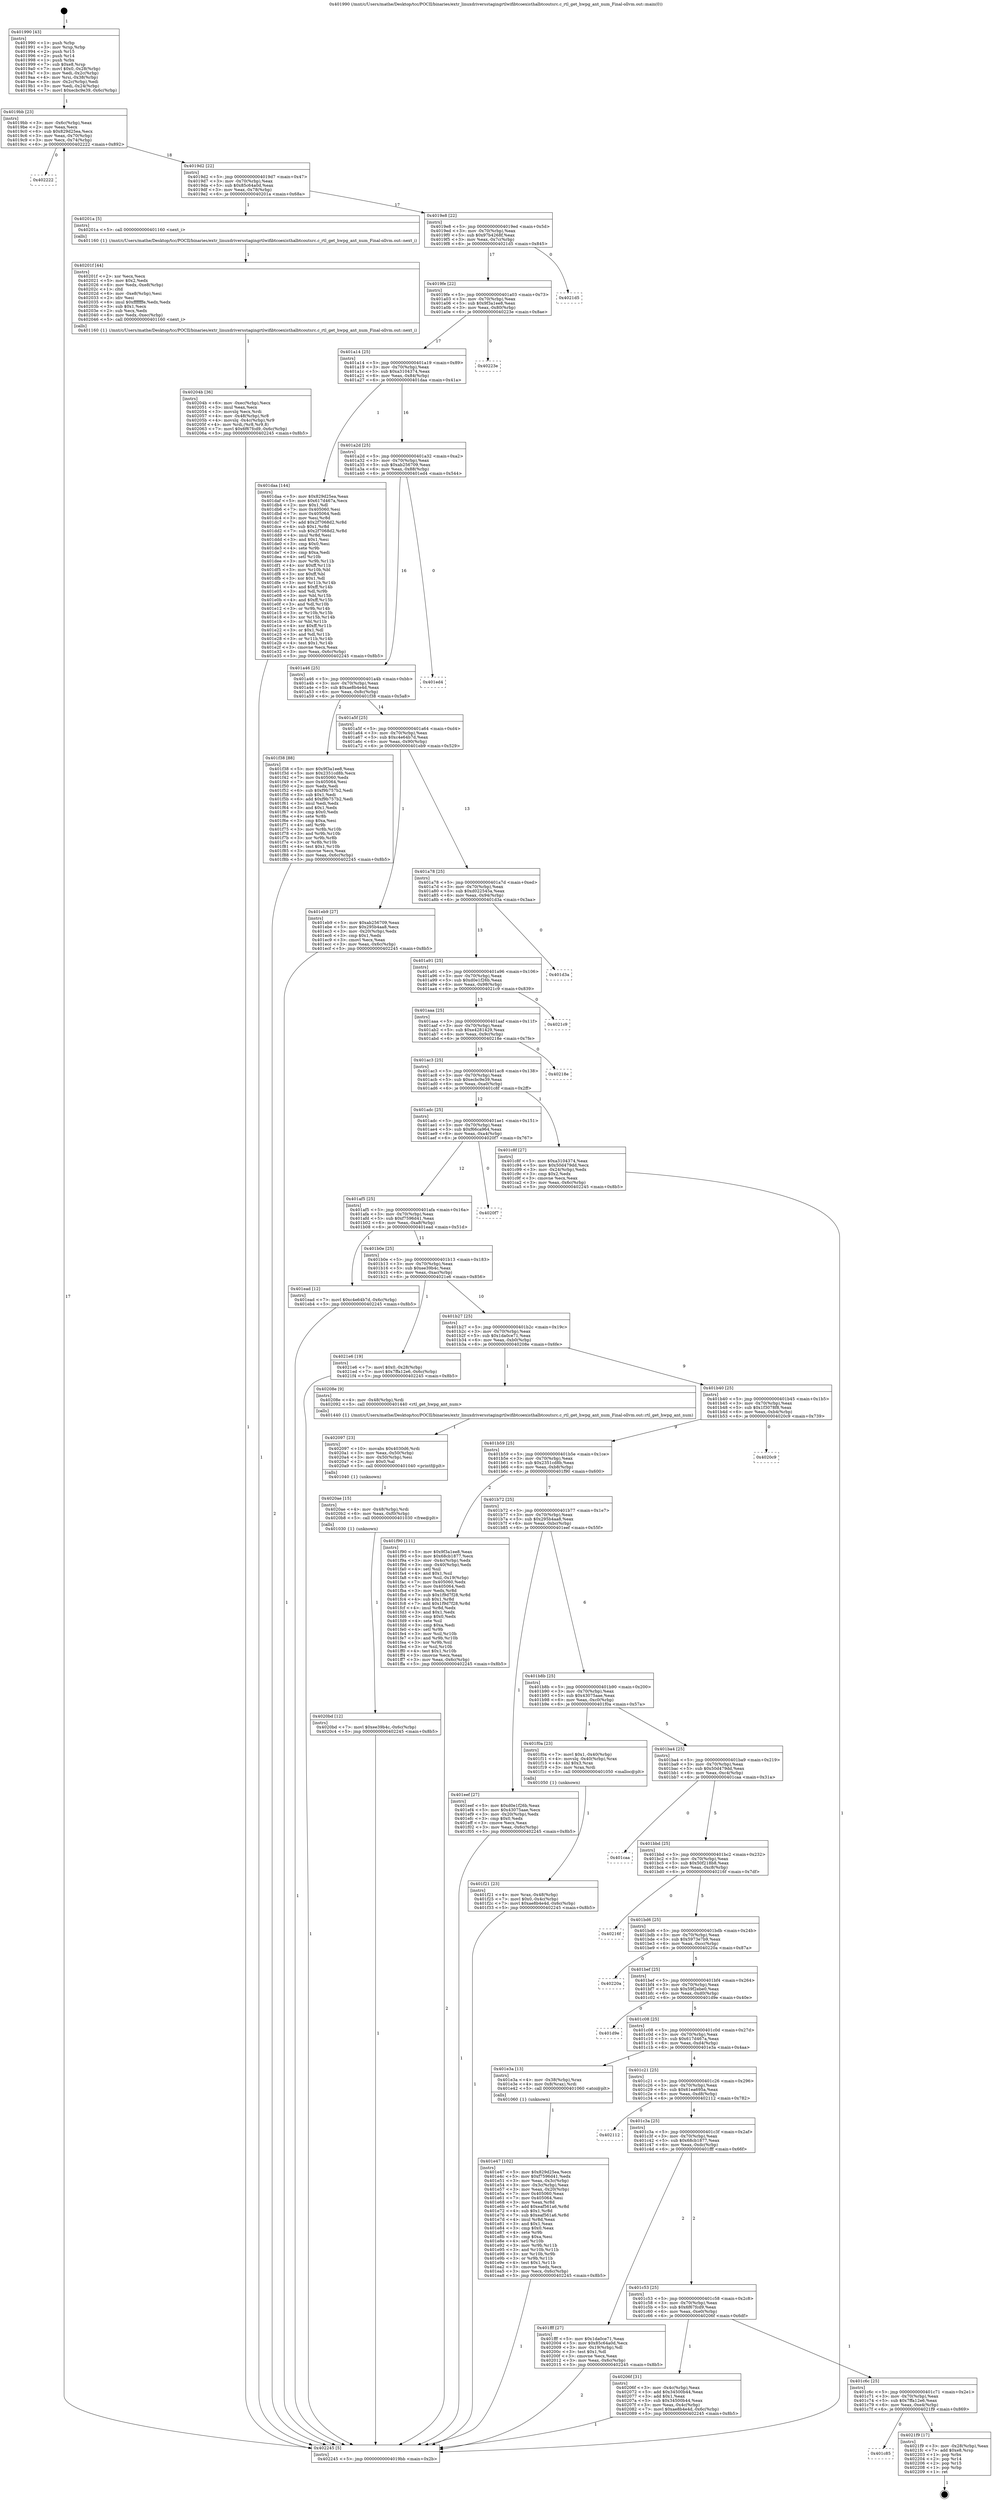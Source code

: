 digraph "0x401990" {
  label = "0x401990 (/mnt/c/Users/mathe/Desktop/tcc/POCII/binaries/extr_linuxdriversstagingrtlwifibtcoexisthalbtcoutsrc.c_rtl_get_hwpg_ant_num_Final-ollvm.out::main(0))"
  labelloc = "t"
  node[shape=record]

  Entry [label="",width=0.3,height=0.3,shape=circle,fillcolor=black,style=filled]
  "0x4019bb" [label="{
     0x4019bb [23]\l
     | [instrs]\l
     &nbsp;&nbsp;0x4019bb \<+3\>: mov -0x6c(%rbp),%eax\l
     &nbsp;&nbsp;0x4019be \<+2\>: mov %eax,%ecx\l
     &nbsp;&nbsp;0x4019c0 \<+6\>: sub $0x829d25ea,%ecx\l
     &nbsp;&nbsp;0x4019c6 \<+3\>: mov %eax,-0x70(%rbp)\l
     &nbsp;&nbsp;0x4019c9 \<+3\>: mov %ecx,-0x74(%rbp)\l
     &nbsp;&nbsp;0x4019cc \<+6\>: je 0000000000402222 \<main+0x892\>\l
  }"]
  "0x402222" [label="{
     0x402222\l
  }", style=dashed]
  "0x4019d2" [label="{
     0x4019d2 [22]\l
     | [instrs]\l
     &nbsp;&nbsp;0x4019d2 \<+5\>: jmp 00000000004019d7 \<main+0x47\>\l
     &nbsp;&nbsp;0x4019d7 \<+3\>: mov -0x70(%rbp),%eax\l
     &nbsp;&nbsp;0x4019da \<+5\>: sub $0x85c64a0d,%eax\l
     &nbsp;&nbsp;0x4019df \<+3\>: mov %eax,-0x78(%rbp)\l
     &nbsp;&nbsp;0x4019e2 \<+6\>: je 000000000040201a \<main+0x68a\>\l
  }"]
  Exit [label="",width=0.3,height=0.3,shape=circle,fillcolor=black,style=filled,peripheries=2]
  "0x40201a" [label="{
     0x40201a [5]\l
     | [instrs]\l
     &nbsp;&nbsp;0x40201a \<+5\>: call 0000000000401160 \<next_i\>\l
     | [calls]\l
     &nbsp;&nbsp;0x401160 \{1\} (/mnt/c/Users/mathe/Desktop/tcc/POCII/binaries/extr_linuxdriversstagingrtlwifibtcoexisthalbtcoutsrc.c_rtl_get_hwpg_ant_num_Final-ollvm.out::next_i)\l
  }"]
  "0x4019e8" [label="{
     0x4019e8 [22]\l
     | [instrs]\l
     &nbsp;&nbsp;0x4019e8 \<+5\>: jmp 00000000004019ed \<main+0x5d\>\l
     &nbsp;&nbsp;0x4019ed \<+3\>: mov -0x70(%rbp),%eax\l
     &nbsp;&nbsp;0x4019f0 \<+5\>: sub $0x97b4268f,%eax\l
     &nbsp;&nbsp;0x4019f5 \<+3\>: mov %eax,-0x7c(%rbp)\l
     &nbsp;&nbsp;0x4019f8 \<+6\>: je 00000000004021d5 \<main+0x845\>\l
  }"]
  "0x401c85" [label="{
     0x401c85\l
  }", style=dashed]
  "0x4021d5" [label="{
     0x4021d5\l
  }", style=dashed]
  "0x4019fe" [label="{
     0x4019fe [22]\l
     | [instrs]\l
     &nbsp;&nbsp;0x4019fe \<+5\>: jmp 0000000000401a03 \<main+0x73\>\l
     &nbsp;&nbsp;0x401a03 \<+3\>: mov -0x70(%rbp),%eax\l
     &nbsp;&nbsp;0x401a06 \<+5\>: sub $0x9f3a1ee8,%eax\l
     &nbsp;&nbsp;0x401a0b \<+3\>: mov %eax,-0x80(%rbp)\l
     &nbsp;&nbsp;0x401a0e \<+6\>: je 000000000040223e \<main+0x8ae\>\l
  }"]
  "0x4021f9" [label="{
     0x4021f9 [17]\l
     | [instrs]\l
     &nbsp;&nbsp;0x4021f9 \<+3\>: mov -0x28(%rbp),%eax\l
     &nbsp;&nbsp;0x4021fc \<+7\>: add $0xe8,%rsp\l
     &nbsp;&nbsp;0x402203 \<+1\>: pop %rbx\l
     &nbsp;&nbsp;0x402204 \<+2\>: pop %r14\l
     &nbsp;&nbsp;0x402206 \<+2\>: pop %r15\l
     &nbsp;&nbsp;0x402208 \<+1\>: pop %rbp\l
     &nbsp;&nbsp;0x402209 \<+1\>: ret\l
  }"]
  "0x40223e" [label="{
     0x40223e\l
  }", style=dashed]
  "0x401a14" [label="{
     0x401a14 [25]\l
     | [instrs]\l
     &nbsp;&nbsp;0x401a14 \<+5\>: jmp 0000000000401a19 \<main+0x89\>\l
     &nbsp;&nbsp;0x401a19 \<+3\>: mov -0x70(%rbp),%eax\l
     &nbsp;&nbsp;0x401a1c \<+5\>: sub $0xa3104374,%eax\l
     &nbsp;&nbsp;0x401a21 \<+6\>: mov %eax,-0x84(%rbp)\l
     &nbsp;&nbsp;0x401a27 \<+6\>: je 0000000000401daa \<main+0x41a\>\l
  }"]
  "0x4020bd" [label="{
     0x4020bd [12]\l
     | [instrs]\l
     &nbsp;&nbsp;0x4020bd \<+7\>: movl $0xee39b4c,-0x6c(%rbp)\l
     &nbsp;&nbsp;0x4020c4 \<+5\>: jmp 0000000000402245 \<main+0x8b5\>\l
  }"]
  "0x401daa" [label="{
     0x401daa [144]\l
     | [instrs]\l
     &nbsp;&nbsp;0x401daa \<+5\>: mov $0x829d25ea,%eax\l
     &nbsp;&nbsp;0x401daf \<+5\>: mov $0x617d467a,%ecx\l
     &nbsp;&nbsp;0x401db4 \<+2\>: mov $0x1,%dl\l
     &nbsp;&nbsp;0x401db6 \<+7\>: mov 0x405060,%esi\l
     &nbsp;&nbsp;0x401dbd \<+7\>: mov 0x405064,%edi\l
     &nbsp;&nbsp;0x401dc4 \<+3\>: mov %esi,%r8d\l
     &nbsp;&nbsp;0x401dc7 \<+7\>: add $0x2f7068d2,%r8d\l
     &nbsp;&nbsp;0x401dce \<+4\>: sub $0x1,%r8d\l
     &nbsp;&nbsp;0x401dd2 \<+7\>: sub $0x2f7068d2,%r8d\l
     &nbsp;&nbsp;0x401dd9 \<+4\>: imul %r8d,%esi\l
     &nbsp;&nbsp;0x401ddd \<+3\>: and $0x1,%esi\l
     &nbsp;&nbsp;0x401de0 \<+3\>: cmp $0x0,%esi\l
     &nbsp;&nbsp;0x401de3 \<+4\>: sete %r9b\l
     &nbsp;&nbsp;0x401de7 \<+3\>: cmp $0xa,%edi\l
     &nbsp;&nbsp;0x401dea \<+4\>: setl %r10b\l
     &nbsp;&nbsp;0x401dee \<+3\>: mov %r9b,%r11b\l
     &nbsp;&nbsp;0x401df1 \<+4\>: xor $0xff,%r11b\l
     &nbsp;&nbsp;0x401df5 \<+3\>: mov %r10b,%bl\l
     &nbsp;&nbsp;0x401df8 \<+3\>: xor $0xff,%bl\l
     &nbsp;&nbsp;0x401dfb \<+3\>: xor $0x1,%dl\l
     &nbsp;&nbsp;0x401dfe \<+3\>: mov %r11b,%r14b\l
     &nbsp;&nbsp;0x401e01 \<+4\>: and $0xff,%r14b\l
     &nbsp;&nbsp;0x401e05 \<+3\>: and %dl,%r9b\l
     &nbsp;&nbsp;0x401e08 \<+3\>: mov %bl,%r15b\l
     &nbsp;&nbsp;0x401e0b \<+4\>: and $0xff,%r15b\l
     &nbsp;&nbsp;0x401e0f \<+3\>: and %dl,%r10b\l
     &nbsp;&nbsp;0x401e12 \<+3\>: or %r9b,%r14b\l
     &nbsp;&nbsp;0x401e15 \<+3\>: or %r10b,%r15b\l
     &nbsp;&nbsp;0x401e18 \<+3\>: xor %r15b,%r14b\l
     &nbsp;&nbsp;0x401e1b \<+3\>: or %bl,%r11b\l
     &nbsp;&nbsp;0x401e1e \<+4\>: xor $0xff,%r11b\l
     &nbsp;&nbsp;0x401e22 \<+3\>: or $0x1,%dl\l
     &nbsp;&nbsp;0x401e25 \<+3\>: and %dl,%r11b\l
     &nbsp;&nbsp;0x401e28 \<+3\>: or %r11b,%r14b\l
     &nbsp;&nbsp;0x401e2b \<+4\>: test $0x1,%r14b\l
     &nbsp;&nbsp;0x401e2f \<+3\>: cmovne %ecx,%eax\l
     &nbsp;&nbsp;0x401e32 \<+3\>: mov %eax,-0x6c(%rbp)\l
     &nbsp;&nbsp;0x401e35 \<+5\>: jmp 0000000000402245 \<main+0x8b5\>\l
  }"]
  "0x401a2d" [label="{
     0x401a2d [25]\l
     | [instrs]\l
     &nbsp;&nbsp;0x401a2d \<+5\>: jmp 0000000000401a32 \<main+0xa2\>\l
     &nbsp;&nbsp;0x401a32 \<+3\>: mov -0x70(%rbp),%eax\l
     &nbsp;&nbsp;0x401a35 \<+5\>: sub $0xab256709,%eax\l
     &nbsp;&nbsp;0x401a3a \<+6\>: mov %eax,-0x88(%rbp)\l
     &nbsp;&nbsp;0x401a40 \<+6\>: je 0000000000401ed4 \<main+0x544\>\l
  }"]
  "0x4020ae" [label="{
     0x4020ae [15]\l
     | [instrs]\l
     &nbsp;&nbsp;0x4020ae \<+4\>: mov -0x48(%rbp),%rdi\l
     &nbsp;&nbsp;0x4020b2 \<+6\>: mov %eax,-0xf0(%rbp)\l
     &nbsp;&nbsp;0x4020b8 \<+5\>: call 0000000000401030 \<free@plt\>\l
     | [calls]\l
     &nbsp;&nbsp;0x401030 \{1\} (unknown)\l
  }"]
  "0x401ed4" [label="{
     0x401ed4\l
  }", style=dashed]
  "0x401a46" [label="{
     0x401a46 [25]\l
     | [instrs]\l
     &nbsp;&nbsp;0x401a46 \<+5\>: jmp 0000000000401a4b \<main+0xbb\>\l
     &nbsp;&nbsp;0x401a4b \<+3\>: mov -0x70(%rbp),%eax\l
     &nbsp;&nbsp;0x401a4e \<+5\>: sub $0xae8b4e4d,%eax\l
     &nbsp;&nbsp;0x401a53 \<+6\>: mov %eax,-0x8c(%rbp)\l
     &nbsp;&nbsp;0x401a59 \<+6\>: je 0000000000401f38 \<main+0x5a8\>\l
  }"]
  "0x402097" [label="{
     0x402097 [23]\l
     | [instrs]\l
     &nbsp;&nbsp;0x402097 \<+10\>: movabs $0x4030d6,%rdi\l
     &nbsp;&nbsp;0x4020a1 \<+3\>: mov %eax,-0x50(%rbp)\l
     &nbsp;&nbsp;0x4020a4 \<+3\>: mov -0x50(%rbp),%esi\l
     &nbsp;&nbsp;0x4020a7 \<+2\>: mov $0x0,%al\l
     &nbsp;&nbsp;0x4020a9 \<+5\>: call 0000000000401040 \<printf@plt\>\l
     | [calls]\l
     &nbsp;&nbsp;0x401040 \{1\} (unknown)\l
  }"]
  "0x401f38" [label="{
     0x401f38 [88]\l
     | [instrs]\l
     &nbsp;&nbsp;0x401f38 \<+5\>: mov $0x9f3a1ee8,%eax\l
     &nbsp;&nbsp;0x401f3d \<+5\>: mov $0x2351cd8b,%ecx\l
     &nbsp;&nbsp;0x401f42 \<+7\>: mov 0x405060,%edx\l
     &nbsp;&nbsp;0x401f49 \<+7\>: mov 0x405064,%esi\l
     &nbsp;&nbsp;0x401f50 \<+2\>: mov %edx,%edi\l
     &nbsp;&nbsp;0x401f52 \<+6\>: sub $0xf9b757b2,%edi\l
     &nbsp;&nbsp;0x401f58 \<+3\>: sub $0x1,%edi\l
     &nbsp;&nbsp;0x401f5b \<+6\>: add $0xf9b757b2,%edi\l
     &nbsp;&nbsp;0x401f61 \<+3\>: imul %edi,%edx\l
     &nbsp;&nbsp;0x401f64 \<+3\>: and $0x1,%edx\l
     &nbsp;&nbsp;0x401f67 \<+3\>: cmp $0x0,%edx\l
     &nbsp;&nbsp;0x401f6a \<+4\>: sete %r8b\l
     &nbsp;&nbsp;0x401f6e \<+3\>: cmp $0xa,%esi\l
     &nbsp;&nbsp;0x401f71 \<+4\>: setl %r9b\l
     &nbsp;&nbsp;0x401f75 \<+3\>: mov %r8b,%r10b\l
     &nbsp;&nbsp;0x401f78 \<+3\>: and %r9b,%r10b\l
     &nbsp;&nbsp;0x401f7b \<+3\>: xor %r9b,%r8b\l
     &nbsp;&nbsp;0x401f7e \<+3\>: or %r8b,%r10b\l
     &nbsp;&nbsp;0x401f81 \<+4\>: test $0x1,%r10b\l
     &nbsp;&nbsp;0x401f85 \<+3\>: cmovne %ecx,%eax\l
     &nbsp;&nbsp;0x401f88 \<+3\>: mov %eax,-0x6c(%rbp)\l
     &nbsp;&nbsp;0x401f8b \<+5\>: jmp 0000000000402245 \<main+0x8b5\>\l
  }"]
  "0x401a5f" [label="{
     0x401a5f [25]\l
     | [instrs]\l
     &nbsp;&nbsp;0x401a5f \<+5\>: jmp 0000000000401a64 \<main+0xd4\>\l
     &nbsp;&nbsp;0x401a64 \<+3\>: mov -0x70(%rbp),%eax\l
     &nbsp;&nbsp;0x401a67 \<+5\>: sub $0xc4e64b7d,%eax\l
     &nbsp;&nbsp;0x401a6c \<+6\>: mov %eax,-0x90(%rbp)\l
     &nbsp;&nbsp;0x401a72 \<+6\>: je 0000000000401eb9 \<main+0x529\>\l
  }"]
  "0x401c6c" [label="{
     0x401c6c [25]\l
     | [instrs]\l
     &nbsp;&nbsp;0x401c6c \<+5\>: jmp 0000000000401c71 \<main+0x2e1\>\l
     &nbsp;&nbsp;0x401c71 \<+3\>: mov -0x70(%rbp),%eax\l
     &nbsp;&nbsp;0x401c74 \<+5\>: sub $0x7ffa12e6,%eax\l
     &nbsp;&nbsp;0x401c79 \<+6\>: mov %eax,-0xe4(%rbp)\l
     &nbsp;&nbsp;0x401c7f \<+6\>: je 00000000004021f9 \<main+0x869\>\l
  }"]
  "0x401eb9" [label="{
     0x401eb9 [27]\l
     | [instrs]\l
     &nbsp;&nbsp;0x401eb9 \<+5\>: mov $0xab256709,%eax\l
     &nbsp;&nbsp;0x401ebe \<+5\>: mov $0x295b4aa8,%ecx\l
     &nbsp;&nbsp;0x401ec3 \<+3\>: mov -0x20(%rbp),%edx\l
     &nbsp;&nbsp;0x401ec6 \<+3\>: cmp $0x1,%edx\l
     &nbsp;&nbsp;0x401ec9 \<+3\>: cmovl %ecx,%eax\l
     &nbsp;&nbsp;0x401ecc \<+3\>: mov %eax,-0x6c(%rbp)\l
     &nbsp;&nbsp;0x401ecf \<+5\>: jmp 0000000000402245 \<main+0x8b5\>\l
  }"]
  "0x401a78" [label="{
     0x401a78 [25]\l
     | [instrs]\l
     &nbsp;&nbsp;0x401a78 \<+5\>: jmp 0000000000401a7d \<main+0xed\>\l
     &nbsp;&nbsp;0x401a7d \<+3\>: mov -0x70(%rbp),%eax\l
     &nbsp;&nbsp;0x401a80 \<+5\>: sub $0xd022545a,%eax\l
     &nbsp;&nbsp;0x401a85 \<+6\>: mov %eax,-0x94(%rbp)\l
     &nbsp;&nbsp;0x401a8b \<+6\>: je 0000000000401d3a \<main+0x3aa\>\l
  }"]
  "0x40206f" [label="{
     0x40206f [31]\l
     | [instrs]\l
     &nbsp;&nbsp;0x40206f \<+3\>: mov -0x4c(%rbp),%eax\l
     &nbsp;&nbsp;0x402072 \<+5\>: add $0x34500b44,%eax\l
     &nbsp;&nbsp;0x402077 \<+3\>: add $0x1,%eax\l
     &nbsp;&nbsp;0x40207a \<+5\>: sub $0x34500b44,%eax\l
     &nbsp;&nbsp;0x40207f \<+3\>: mov %eax,-0x4c(%rbp)\l
     &nbsp;&nbsp;0x402082 \<+7\>: movl $0xae8b4e4d,-0x6c(%rbp)\l
     &nbsp;&nbsp;0x402089 \<+5\>: jmp 0000000000402245 \<main+0x8b5\>\l
  }"]
  "0x401d3a" [label="{
     0x401d3a\l
  }", style=dashed]
  "0x401a91" [label="{
     0x401a91 [25]\l
     | [instrs]\l
     &nbsp;&nbsp;0x401a91 \<+5\>: jmp 0000000000401a96 \<main+0x106\>\l
     &nbsp;&nbsp;0x401a96 \<+3\>: mov -0x70(%rbp),%eax\l
     &nbsp;&nbsp;0x401a99 \<+5\>: sub $0xd0e1f26b,%eax\l
     &nbsp;&nbsp;0x401a9e \<+6\>: mov %eax,-0x98(%rbp)\l
     &nbsp;&nbsp;0x401aa4 \<+6\>: je 00000000004021c9 \<main+0x839\>\l
  }"]
  "0x40204b" [label="{
     0x40204b [36]\l
     | [instrs]\l
     &nbsp;&nbsp;0x40204b \<+6\>: mov -0xec(%rbp),%ecx\l
     &nbsp;&nbsp;0x402051 \<+3\>: imul %eax,%ecx\l
     &nbsp;&nbsp;0x402054 \<+3\>: movslq %ecx,%rdi\l
     &nbsp;&nbsp;0x402057 \<+4\>: mov -0x48(%rbp),%r8\l
     &nbsp;&nbsp;0x40205b \<+4\>: movslq -0x4c(%rbp),%r9\l
     &nbsp;&nbsp;0x40205f \<+4\>: mov %rdi,(%r8,%r9,8)\l
     &nbsp;&nbsp;0x402063 \<+7\>: movl $0x6f67fcd9,-0x6c(%rbp)\l
     &nbsp;&nbsp;0x40206a \<+5\>: jmp 0000000000402245 \<main+0x8b5\>\l
  }"]
  "0x4021c9" [label="{
     0x4021c9\l
  }", style=dashed]
  "0x401aaa" [label="{
     0x401aaa [25]\l
     | [instrs]\l
     &nbsp;&nbsp;0x401aaa \<+5\>: jmp 0000000000401aaf \<main+0x11f\>\l
     &nbsp;&nbsp;0x401aaf \<+3\>: mov -0x70(%rbp),%eax\l
     &nbsp;&nbsp;0x401ab2 \<+5\>: sub $0xe4281429,%eax\l
     &nbsp;&nbsp;0x401ab7 \<+6\>: mov %eax,-0x9c(%rbp)\l
     &nbsp;&nbsp;0x401abd \<+6\>: je 000000000040218e \<main+0x7fe\>\l
  }"]
  "0x40201f" [label="{
     0x40201f [44]\l
     | [instrs]\l
     &nbsp;&nbsp;0x40201f \<+2\>: xor %ecx,%ecx\l
     &nbsp;&nbsp;0x402021 \<+5\>: mov $0x2,%edx\l
     &nbsp;&nbsp;0x402026 \<+6\>: mov %edx,-0xe8(%rbp)\l
     &nbsp;&nbsp;0x40202c \<+1\>: cltd\l
     &nbsp;&nbsp;0x40202d \<+6\>: mov -0xe8(%rbp),%esi\l
     &nbsp;&nbsp;0x402033 \<+2\>: idiv %esi\l
     &nbsp;&nbsp;0x402035 \<+6\>: imul $0xfffffffe,%edx,%edx\l
     &nbsp;&nbsp;0x40203b \<+3\>: sub $0x1,%ecx\l
     &nbsp;&nbsp;0x40203e \<+2\>: sub %ecx,%edx\l
     &nbsp;&nbsp;0x402040 \<+6\>: mov %edx,-0xec(%rbp)\l
     &nbsp;&nbsp;0x402046 \<+5\>: call 0000000000401160 \<next_i\>\l
     | [calls]\l
     &nbsp;&nbsp;0x401160 \{1\} (/mnt/c/Users/mathe/Desktop/tcc/POCII/binaries/extr_linuxdriversstagingrtlwifibtcoexisthalbtcoutsrc.c_rtl_get_hwpg_ant_num_Final-ollvm.out::next_i)\l
  }"]
  "0x40218e" [label="{
     0x40218e\l
  }", style=dashed]
  "0x401ac3" [label="{
     0x401ac3 [25]\l
     | [instrs]\l
     &nbsp;&nbsp;0x401ac3 \<+5\>: jmp 0000000000401ac8 \<main+0x138\>\l
     &nbsp;&nbsp;0x401ac8 \<+3\>: mov -0x70(%rbp),%eax\l
     &nbsp;&nbsp;0x401acb \<+5\>: sub $0xecbc9e39,%eax\l
     &nbsp;&nbsp;0x401ad0 \<+6\>: mov %eax,-0xa0(%rbp)\l
     &nbsp;&nbsp;0x401ad6 \<+6\>: je 0000000000401c8f \<main+0x2ff\>\l
  }"]
  "0x401c53" [label="{
     0x401c53 [25]\l
     | [instrs]\l
     &nbsp;&nbsp;0x401c53 \<+5\>: jmp 0000000000401c58 \<main+0x2c8\>\l
     &nbsp;&nbsp;0x401c58 \<+3\>: mov -0x70(%rbp),%eax\l
     &nbsp;&nbsp;0x401c5b \<+5\>: sub $0x6f67fcd9,%eax\l
     &nbsp;&nbsp;0x401c60 \<+6\>: mov %eax,-0xe0(%rbp)\l
     &nbsp;&nbsp;0x401c66 \<+6\>: je 000000000040206f \<main+0x6df\>\l
  }"]
  "0x401c8f" [label="{
     0x401c8f [27]\l
     | [instrs]\l
     &nbsp;&nbsp;0x401c8f \<+5\>: mov $0xa3104374,%eax\l
     &nbsp;&nbsp;0x401c94 \<+5\>: mov $0x50d479dd,%ecx\l
     &nbsp;&nbsp;0x401c99 \<+3\>: mov -0x24(%rbp),%edx\l
     &nbsp;&nbsp;0x401c9c \<+3\>: cmp $0x2,%edx\l
     &nbsp;&nbsp;0x401c9f \<+3\>: cmovne %ecx,%eax\l
     &nbsp;&nbsp;0x401ca2 \<+3\>: mov %eax,-0x6c(%rbp)\l
     &nbsp;&nbsp;0x401ca5 \<+5\>: jmp 0000000000402245 \<main+0x8b5\>\l
  }"]
  "0x401adc" [label="{
     0x401adc [25]\l
     | [instrs]\l
     &nbsp;&nbsp;0x401adc \<+5\>: jmp 0000000000401ae1 \<main+0x151\>\l
     &nbsp;&nbsp;0x401ae1 \<+3\>: mov -0x70(%rbp),%eax\l
     &nbsp;&nbsp;0x401ae4 \<+5\>: sub $0xf66ca964,%eax\l
     &nbsp;&nbsp;0x401ae9 \<+6\>: mov %eax,-0xa4(%rbp)\l
     &nbsp;&nbsp;0x401aef \<+6\>: je 00000000004020f7 \<main+0x767\>\l
  }"]
  "0x402245" [label="{
     0x402245 [5]\l
     | [instrs]\l
     &nbsp;&nbsp;0x402245 \<+5\>: jmp 00000000004019bb \<main+0x2b\>\l
  }"]
  "0x401990" [label="{
     0x401990 [43]\l
     | [instrs]\l
     &nbsp;&nbsp;0x401990 \<+1\>: push %rbp\l
     &nbsp;&nbsp;0x401991 \<+3\>: mov %rsp,%rbp\l
     &nbsp;&nbsp;0x401994 \<+2\>: push %r15\l
     &nbsp;&nbsp;0x401996 \<+2\>: push %r14\l
     &nbsp;&nbsp;0x401998 \<+1\>: push %rbx\l
     &nbsp;&nbsp;0x401999 \<+7\>: sub $0xe8,%rsp\l
     &nbsp;&nbsp;0x4019a0 \<+7\>: movl $0x0,-0x28(%rbp)\l
     &nbsp;&nbsp;0x4019a7 \<+3\>: mov %edi,-0x2c(%rbp)\l
     &nbsp;&nbsp;0x4019aa \<+4\>: mov %rsi,-0x38(%rbp)\l
     &nbsp;&nbsp;0x4019ae \<+3\>: mov -0x2c(%rbp),%edi\l
     &nbsp;&nbsp;0x4019b1 \<+3\>: mov %edi,-0x24(%rbp)\l
     &nbsp;&nbsp;0x4019b4 \<+7\>: movl $0xecbc9e39,-0x6c(%rbp)\l
  }"]
  "0x401fff" [label="{
     0x401fff [27]\l
     | [instrs]\l
     &nbsp;&nbsp;0x401fff \<+5\>: mov $0x1da0ce71,%eax\l
     &nbsp;&nbsp;0x402004 \<+5\>: mov $0x85c64a0d,%ecx\l
     &nbsp;&nbsp;0x402009 \<+3\>: mov -0x19(%rbp),%dl\l
     &nbsp;&nbsp;0x40200c \<+3\>: test $0x1,%dl\l
     &nbsp;&nbsp;0x40200f \<+3\>: cmovne %ecx,%eax\l
     &nbsp;&nbsp;0x402012 \<+3\>: mov %eax,-0x6c(%rbp)\l
     &nbsp;&nbsp;0x402015 \<+5\>: jmp 0000000000402245 \<main+0x8b5\>\l
  }"]
  "0x4020f7" [label="{
     0x4020f7\l
  }", style=dashed]
  "0x401af5" [label="{
     0x401af5 [25]\l
     | [instrs]\l
     &nbsp;&nbsp;0x401af5 \<+5\>: jmp 0000000000401afa \<main+0x16a\>\l
     &nbsp;&nbsp;0x401afa \<+3\>: mov -0x70(%rbp),%eax\l
     &nbsp;&nbsp;0x401afd \<+5\>: sub $0xf7596d41,%eax\l
     &nbsp;&nbsp;0x401b02 \<+6\>: mov %eax,-0xa8(%rbp)\l
     &nbsp;&nbsp;0x401b08 \<+6\>: je 0000000000401ead \<main+0x51d\>\l
  }"]
  "0x401c3a" [label="{
     0x401c3a [25]\l
     | [instrs]\l
     &nbsp;&nbsp;0x401c3a \<+5\>: jmp 0000000000401c3f \<main+0x2af\>\l
     &nbsp;&nbsp;0x401c3f \<+3\>: mov -0x70(%rbp),%eax\l
     &nbsp;&nbsp;0x401c42 \<+5\>: sub $0x68cb1877,%eax\l
     &nbsp;&nbsp;0x401c47 \<+6\>: mov %eax,-0xdc(%rbp)\l
     &nbsp;&nbsp;0x401c4d \<+6\>: je 0000000000401fff \<main+0x66f\>\l
  }"]
  "0x401ead" [label="{
     0x401ead [12]\l
     | [instrs]\l
     &nbsp;&nbsp;0x401ead \<+7\>: movl $0xc4e64b7d,-0x6c(%rbp)\l
     &nbsp;&nbsp;0x401eb4 \<+5\>: jmp 0000000000402245 \<main+0x8b5\>\l
  }"]
  "0x401b0e" [label="{
     0x401b0e [25]\l
     | [instrs]\l
     &nbsp;&nbsp;0x401b0e \<+5\>: jmp 0000000000401b13 \<main+0x183\>\l
     &nbsp;&nbsp;0x401b13 \<+3\>: mov -0x70(%rbp),%eax\l
     &nbsp;&nbsp;0x401b16 \<+5\>: sub $0xee39b4c,%eax\l
     &nbsp;&nbsp;0x401b1b \<+6\>: mov %eax,-0xac(%rbp)\l
     &nbsp;&nbsp;0x401b21 \<+6\>: je 00000000004021e6 \<main+0x856\>\l
  }"]
  "0x402112" [label="{
     0x402112\l
  }", style=dashed]
  "0x4021e6" [label="{
     0x4021e6 [19]\l
     | [instrs]\l
     &nbsp;&nbsp;0x4021e6 \<+7\>: movl $0x0,-0x28(%rbp)\l
     &nbsp;&nbsp;0x4021ed \<+7\>: movl $0x7ffa12e6,-0x6c(%rbp)\l
     &nbsp;&nbsp;0x4021f4 \<+5\>: jmp 0000000000402245 \<main+0x8b5\>\l
  }"]
  "0x401b27" [label="{
     0x401b27 [25]\l
     | [instrs]\l
     &nbsp;&nbsp;0x401b27 \<+5\>: jmp 0000000000401b2c \<main+0x19c\>\l
     &nbsp;&nbsp;0x401b2c \<+3\>: mov -0x70(%rbp),%eax\l
     &nbsp;&nbsp;0x401b2f \<+5\>: sub $0x1da0ce71,%eax\l
     &nbsp;&nbsp;0x401b34 \<+6\>: mov %eax,-0xb0(%rbp)\l
     &nbsp;&nbsp;0x401b3a \<+6\>: je 000000000040208e \<main+0x6fe\>\l
  }"]
  "0x401f21" [label="{
     0x401f21 [23]\l
     | [instrs]\l
     &nbsp;&nbsp;0x401f21 \<+4\>: mov %rax,-0x48(%rbp)\l
     &nbsp;&nbsp;0x401f25 \<+7\>: movl $0x0,-0x4c(%rbp)\l
     &nbsp;&nbsp;0x401f2c \<+7\>: movl $0xae8b4e4d,-0x6c(%rbp)\l
     &nbsp;&nbsp;0x401f33 \<+5\>: jmp 0000000000402245 \<main+0x8b5\>\l
  }"]
  "0x40208e" [label="{
     0x40208e [9]\l
     | [instrs]\l
     &nbsp;&nbsp;0x40208e \<+4\>: mov -0x48(%rbp),%rdi\l
     &nbsp;&nbsp;0x402092 \<+5\>: call 0000000000401440 \<rtl_get_hwpg_ant_num\>\l
     | [calls]\l
     &nbsp;&nbsp;0x401440 \{1\} (/mnt/c/Users/mathe/Desktop/tcc/POCII/binaries/extr_linuxdriversstagingrtlwifibtcoexisthalbtcoutsrc.c_rtl_get_hwpg_ant_num_Final-ollvm.out::rtl_get_hwpg_ant_num)\l
  }"]
  "0x401b40" [label="{
     0x401b40 [25]\l
     | [instrs]\l
     &nbsp;&nbsp;0x401b40 \<+5\>: jmp 0000000000401b45 \<main+0x1b5\>\l
     &nbsp;&nbsp;0x401b45 \<+3\>: mov -0x70(%rbp),%eax\l
     &nbsp;&nbsp;0x401b48 \<+5\>: sub $0x1f3078f8,%eax\l
     &nbsp;&nbsp;0x401b4d \<+6\>: mov %eax,-0xb4(%rbp)\l
     &nbsp;&nbsp;0x401b53 \<+6\>: je 00000000004020c9 \<main+0x739\>\l
  }"]
  "0x401e47" [label="{
     0x401e47 [102]\l
     | [instrs]\l
     &nbsp;&nbsp;0x401e47 \<+5\>: mov $0x829d25ea,%ecx\l
     &nbsp;&nbsp;0x401e4c \<+5\>: mov $0xf7596d41,%edx\l
     &nbsp;&nbsp;0x401e51 \<+3\>: mov %eax,-0x3c(%rbp)\l
     &nbsp;&nbsp;0x401e54 \<+3\>: mov -0x3c(%rbp),%eax\l
     &nbsp;&nbsp;0x401e57 \<+3\>: mov %eax,-0x20(%rbp)\l
     &nbsp;&nbsp;0x401e5a \<+7\>: mov 0x405060,%eax\l
     &nbsp;&nbsp;0x401e61 \<+7\>: mov 0x405064,%esi\l
     &nbsp;&nbsp;0x401e68 \<+3\>: mov %eax,%r8d\l
     &nbsp;&nbsp;0x401e6b \<+7\>: add $0xeaf561a6,%r8d\l
     &nbsp;&nbsp;0x401e72 \<+4\>: sub $0x1,%r8d\l
     &nbsp;&nbsp;0x401e76 \<+7\>: sub $0xeaf561a6,%r8d\l
     &nbsp;&nbsp;0x401e7d \<+4\>: imul %r8d,%eax\l
     &nbsp;&nbsp;0x401e81 \<+3\>: and $0x1,%eax\l
     &nbsp;&nbsp;0x401e84 \<+3\>: cmp $0x0,%eax\l
     &nbsp;&nbsp;0x401e87 \<+4\>: sete %r9b\l
     &nbsp;&nbsp;0x401e8b \<+3\>: cmp $0xa,%esi\l
     &nbsp;&nbsp;0x401e8e \<+4\>: setl %r10b\l
     &nbsp;&nbsp;0x401e92 \<+3\>: mov %r9b,%r11b\l
     &nbsp;&nbsp;0x401e95 \<+3\>: and %r10b,%r11b\l
     &nbsp;&nbsp;0x401e98 \<+3\>: xor %r10b,%r9b\l
     &nbsp;&nbsp;0x401e9b \<+3\>: or %r9b,%r11b\l
     &nbsp;&nbsp;0x401e9e \<+4\>: test $0x1,%r11b\l
     &nbsp;&nbsp;0x401ea2 \<+3\>: cmovne %edx,%ecx\l
     &nbsp;&nbsp;0x401ea5 \<+3\>: mov %ecx,-0x6c(%rbp)\l
     &nbsp;&nbsp;0x401ea8 \<+5\>: jmp 0000000000402245 \<main+0x8b5\>\l
  }"]
  "0x4020c9" [label="{
     0x4020c9\l
  }", style=dashed]
  "0x401b59" [label="{
     0x401b59 [25]\l
     | [instrs]\l
     &nbsp;&nbsp;0x401b59 \<+5\>: jmp 0000000000401b5e \<main+0x1ce\>\l
     &nbsp;&nbsp;0x401b5e \<+3\>: mov -0x70(%rbp),%eax\l
     &nbsp;&nbsp;0x401b61 \<+5\>: sub $0x2351cd8b,%eax\l
     &nbsp;&nbsp;0x401b66 \<+6\>: mov %eax,-0xb8(%rbp)\l
     &nbsp;&nbsp;0x401b6c \<+6\>: je 0000000000401f90 \<main+0x600\>\l
  }"]
  "0x401c21" [label="{
     0x401c21 [25]\l
     | [instrs]\l
     &nbsp;&nbsp;0x401c21 \<+5\>: jmp 0000000000401c26 \<main+0x296\>\l
     &nbsp;&nbsp;0x401c26 \<+3\>: mov -0x70(%rbp),%eax\l
     &nbsp;&nbsp;0x401c29 \<+5\>: sub $0x61ea695a,%eax\l
     &nbsp;&nbsp;0x401c2e \<+6\>: mov %eax,-0xd8(%rbp)\l
     &nbsp;&nbsp;0x401c34 \<+6\>: je 0000000000402112 \<main+0x782\>\l
  }"]
  "0x401f90" [label="{
     0x401f90 [111]\l
     | [instrs]\l
     &nbsp;&nbsp;0x401f90 \<+5\>: mov $0x9f3a1ee8,%eax\l
     &nbsp;&nbsp;0x401f95 \<+5\>: mov $0x68cb1877,%ecx\l
     &nbsp;&nbsp;0x401f9a \<+3\>: mov -0x4c(%rbp),%edx\l
     &nbsp;&nbsp;0x401f9d \<+3\>: cmp -0x40(%rbp),%edx\l
     &nbsp;&nbsp;0x401fa0 \<+4\>: setl %sil\l
     &nbsp;&nbsp;0x401fa4 \<+4\>: and $0x1,%sil\l
     &nbsp;&nbsp;0x401fa8 \<+4\>: mov %sil,-0x19(%rbp)\l
     &nbsp;&nbsp;0x401fac \<+7\>: mov 0x405060,%edx\l
     &nbsp;&nbsp;0x401fb3 \<+7\>: mov 0x405064,%edi\l
     &nbsp;&nbsp;0x401fba \<+3\>: mov %edx,%r8d\l
     &nbsp;&nbsp;0x401fbd \<+7\>: sub $0x1f9d7f28,%r8d\l
     &nbsp;&nbsp;0x401fc4 \<+4\>: sub $0x1,%r8d\l
     &nbsp;&nbsp;0x401fc8 \<+7\>: add $0x1f9d7f28,%r8d\l
     &nbsp;&nbsp;0x401fcf \<+4\>: imul %r8d,%edx\l
     &nbsp;&nbsp;0x401fd3 \<+3\>: and $0x1,%edx\l
     &nbsp;&nbsp;0x401fd6 \<+3\>: cmp $0x0,%edx\l
     &nbsp;&nbsp;0x401fd9 \<+4\>: sete %sil\l
     &nbsp;&nbsp;0x401fdd \<+3\>: cmp $0xa,%edi\l
     &nbsp;&nbsp;0x401fe0 \<+4\>: setl %r9b\l
     &nbsp;&nbsp;0x401fe4 \<+3\>: mov %sil,%r10b\l
     &nbsp;&nbsp;0x401fe7 \<+3\>: and %r9b,%r10b\l
     &nbsp;&nbsp;0x401fea \<+3\>: xor %r9b,%sil\l
     &nbsp;&nbsp;0x401fed \<+3\>: or %sil,%r10b\l
     &nbsp;&nbsp;0x401ff0 \<+4\>: test $0x1,%r10b\l
     &nbsp;&nbsp;0x401ff4 \<+3\>: cmovne %ecx,%eax\l
     &nbsp;&nbsp;0x401ff7 \<+3\>: mov %eax,-0x6c(%rbp)\l
     &nbsp;&nbsp;0x401ffa \<+5\>: jmp 0000000000402245 \<main+0x8b5\>\l
  }"]
  "0x401b72" [label="{
     0x401b72 [25]\l
     | [instrs]\l
     &nbsp;&nbsp;0x401b72 \<+5\>: jmp 0000000000401b77 \<main+0x1e7\>\l
     &nbsp;&nbsp;0x401b77 \<+3\>: mov -0x70(%rbp),%eax\l
     &nbsp;&nbsp;0x401b7a \<+5\>: sub $0x295b4aa8,%eax\l
     &nbsp;&nbsp;0x401b7f \<+6\>: mov %eax,-0xbc(%rbp)\l
     &nbsp;&nbsp;0x401b85 \<+6\>: je 0000000000401eef \<main+0x55f\>\l
  }"]
  "0x401e3a" [label="{
     0x401e3a [13]\l
     | [instrs]\l
     &nbsp;&nbsp;0x401e3a \<+4\>: mov -0x38(%rbp),%rax\l
     &nbsp;&nbsp;0x401e3e \<+4\>: mov 0x8(%rax),%rdi\l
     &nbsp;&nbsp;0x401e42 \<+5\>: call 0000000000401060 \<atoi@plt\>\l
     | [calls]\l
     &nbsp;&nbsp;0x401060 \{1\} (unknown)\l
  }"]
  "0x401eef" [label="{
     0x401eef [27]\l
     | [instrs]\l
     &nbsp;&nbsp;0x401eef \<+5\>: mov $0xd0e1f26b,%eax\l
     &nbsp;&nbsp;0x401ef4 \<+5\>: mov $0x43075aae,%ecx\l
     &nbsp;&nbsp;0x401ef9 \<+3\>: mov -0x20(%rbp),%edx\l
     &nbsp;&nbsp;0x401efc \<+3\>: cmp $0x0,%edx\l
     &nbsp;&nbsp;0x401eff \<+3\>: cmove %ecx,%eax\l
     &nbsp;&nbsp;0x401f02 \<+3\>: mov %eax,-0x6c(%rbp)\l
     &nbsp;&nbsp;0x401f05 \<+5\>: jmp 0000000000402245 \<main+0x8b5\>\l
  }"]
  "0x401b8b" [label="{
     0x401b8b [25]\l
     | [instrs]\l
     &nbsp;&nbsp;0x401b8b \<+5\>: jmp 0000000000401b90 \<main+0x200\>\l
     &nbsp;&nbsp;0x401b90 \<+3\>: mov -0x70(%rbp),%eax\l
     &nbsp;&nbsp;0x401b93 \<+5\>: sub $0x43075aae,%eax\l
     &nbsp;&nbsp;0x401b98 \<+6\>: mov %eax,-0xc0(%rbp)\l
     &nbsp;&nbsp;0x401b9e \<+6\>: je 0000000000401f0a \<main+0x57a\>\l
  }"]
  "0x401c08" [label="{
     0x401c08 [25]\l
     | [instrs]\l
     &nbsp;&nbsp;0x401c08 \<+5\>: jmp 0000000000401c0d \<main+0x27d\>\l
     &nbsp;&nbsp;0x401c0d \<+3\>: mov -0x70(%rbp),%eax\l
     &nbsp;&nbsp;0x401c10 \<+5\>: sub $0x617d467a,%eax\l
     &nbsp;&nbsp;0x401c15 \<+6\>: mov %eax,-0xd4(%rbp)\l
     &nbsp;&nbsp;0x401c1b \<+6\>: je 0000000000401e3a \<main+0x4aa\>\l
  }"]
  "0x401f0a" [label="{
     0x401f0a [23]\l
     | [instrs]\l
     &nbsp;&nbsp;0x401f0a \<+7\>: movl $0x1,-0x40(%rbp)\l
     &nbsp;&nbsp;0x401f11 \<+4\>: movslq -0x40(%rbp),%rax\l
     &nbsp;&nbsp;0x401f15 \<+4\>: shl $0x3,%rax\l
     &nbsp;&nbsp;0x401f19 \<+3\>: mov %rax,%rdi\l
     &nbsp;&nbsp;0x401f1c \<+5\>: call 0000000000401050 \<malloc@plt\>\l
     | [calls]\l
     &nbsp;&nbsp;0x401050 \{1\} (unknown)\l
  }"]
  "0x401ba4" [label="{
     0x401ba4 [25]\l
     | [instrs]\l
     &nbsp;&nbsp;0x401ba4 \<+5\>: jmp 0000000000401ba9 \<main+0x219\>\l
     &nbsp;&nbsp;0x401ba9 \<+3\>: mov -0x70(%rbp),%eax\l
     &nbsp;&nbsp;0x401bac \<+5\>: sub $0x50d479dd,%eax\l
     &nbsp;&nbsp;0x401bb1 \<+6\>: mov %eax,-0xc4(%rbp)\l
     &nbsp;&nbsp;0x401bb7 \<+6\>: je 0000000000401caa \<main+0x31a\>\l
  }"]
  "0x401d9e" [label="{
     0x401d9e\l
  }", style=dashed]
  "0x401caa" [label="{
     0x401caa\l
  }", style=dashed]
  "0x401bbd" [label="{
     0x401bbd [25]\l
     | [instrs]\l
     &nbsp;&nbsp;0x401bbd \<+5\>: jmp 0000000000401bc2 \<main+0x232\>\l
     &nbsp;&nbsp;0x401bc2 \<+3\>: mov -0x70(%rbp),%eax\l
     &nbsp;&nbsp;0x401bc5 \<+5\>: sub $0x50f218b8,%eax\l
     &nbsp;&nbsp;0x401bca \<+6\>: mov %eax,-0xc8(%rbp)\l
     &nbsp;&nbsp;0x401bd0 \<+6\>: je 000000000040216f \<main+0x7df\>\l
  }"]
  "0x401bef" [label="{
     0x401bef [25]\l
     | [instrs]\l
     &nbsp;&nbsp;0x401bef \<+5\>: jmp 0000000000401bf4 \<main+0x264\>\l
     &nbsp;&nbsp;0x401bf4 \<+3\>: mov -0x70(%rbp),%eax\l
     &nbsp;&nbsp;0x401bf7 \<+5\>: sub $0x59f2ebe0,%eax\l
     &nbsp;&nbsp;0x401bfc \<+6\>: mov %eax,-0xd0(%rbp)\l
     &nbsp;&nbsp;0x401c02 \<+6\>: je 0000000000401d9e \<main+0x40e\>\l
  }"]
  "0x40216f" [label="{
     0x40216f\l
  }", style=dashed]
  "0x401bd6" [label="{
     0x401bd6 [25]\l
     | [instrs]\l
     &nbsp;&nbsp;0x401bd6 \<+5\>: jmp 0000000000401bdb \<main+0x24b\>\l
     &nbsp;&nbsp;0x401bdb \<+3\>: mov -0x70(%rbp),%eax\l
     &nbsp;&nbsp;0x401bde \<+5\>: sub $0x5973e7b9,%eax\l
     &nbsp;&nbsp;0x401be3 \<+6\>: mov %eax,-0xcc(%rbp)\l
     &nbsp;&nbsp;0x401be9 \<+6\>: je 000000000040220a \<main+0x87a\>\l
  }"]
  "0x40220a" [label="{
     0x40220a\l
  }", style=dashed]
  Entry -> "0x401990" [label=" 1"]
  "0x4019bb" -> "0x402222" [label=" 0"]
  "0x4019bb" -> "0x4019d2" [label=" 18"]
  "0x4021f9" -> Exit [label=" 1"]
  "0x4019d2" -> "0x40201a" [label=" 1"]
  "0x4019d2" -> "0x4019e8" [label=" 17"]
  "0x401c6c" -> "0x401c85" [label=" 0"]
  "0x4019e8" -> "0x4021d5" [label=" 0"]
  "0x4019e8" -> "0x4019fe" [label=" 17"]
  "0x401c6c" -> "0x4021f9" [label=" 1"]
  "0x4019fe" -> "0x40223e" [label=" 0"]
  "0x4019fe" -> "0x401a14" [label=" 17"]
  "0x4021e6" -> "0x402245" [label=" 1"]
  "0x401a14" -> "0x401daa" [label=" 1"]
  "0x401a14" -> "0x401a2d" [label=" 16"]
  "0x4020bd" -> "0x402245" [label=" 1"]
  "0x401a2d" -> "0x401ed4" [label=" 0"]
  "0x401a2d" -> "0x401a46" [label=" 16"]
  "0x4020ae" -> "0x4020bd" [label=" 1"]
  "0x401a46" -> "0x401f38" [label=" 2"]
  "0x401a46" -> "0x401a5f" [label=" 14"]
  "0x402097" -> "0x4020ae" [label=" 1"]
  "0x401a5f" -> "0x401eb9" [label=" 1"]
  "0x401a5f" -> "0x401a78" [label=" 13"]
  "0x40208e" -> "0x402097" [label=" 1"]
  "0x401a78" -> "0x401d3a" [label=" 0"]
  "0x401a78" -> "0x401a91" [label=" 13"]
  "0x40206f" -> "0x402245" [label=" 1"]
  "0x401a91" -> "0x4021c9" [label=" 0"]
  "0x401a91" -> "0x401aaa" [label=" 13"]
  "0x401c53" -> "0x40206f" [label=" 1"]
  "0x401aaa" -> "0x40218e" [label=" 0"]
  "0x401aaa" -> "0x401ac3" [label=" 13"]
  "0x401c53" -> "0x401c6c" [label=" 1"]
  "0x401ac3" -> "0x401c8f" [label=" 1"]
  "0x401ac3" -> "0x401adc" [label=" 12"]
  "0x401c8f" -> "0x402245" [label=" 1"]
  "0x401990" -> "0x4019bb" [label=" 1"]
  "0x402245" -> "0x4019bb" [label=" 17"]
  "0x401daa" -> "0x402245" [label=" 1"]
  "0x40204b" -> "0x402245" [label=" 1"]
  "0x401adc" -> "0x4020f7" [label=" 0"]
  "0x401adc" -> "0x401af5" [label=" 12"]
  "0x40201f" -> "0x40204b" [label=" 1"]
  "0x401af5" -> "0x401ead" [label=" 1"]
  "0x401af5" -> "0x401b0e" [label=" 11"]
  "0x401fff" -> "0x402245" [label=" 2"]
  "0x401b0e" -> "0x4021e6" [label=" 1"]
  "0x401b0e" -> "0x401b27" [label=" 10"]
  "0x401c3a" -> "0x401c53" [label=" 2"]
  "0x401b27" -> "0x40208e" [label=" 1"]
  "0x401b27" -> "0x401b40" [label=" 9"]
  "0x40201a" -> "0x40201f" [label=" 1"]
  "0x401b40" -> "0x4020c9" [label=" 0"]
  "0x401b40" -> "0x401b59" [label=" 9"]
  "0x401c21" -> "0x401c3a" [label=" 4"]
  "0x401b59" -> "0x401f90" [label=" 2"]
  "0x401b59" -> "0x401b72" [label=" 7"]
  "0x401c21" -> "0x402112" [label=" 0"]
  "0x401b72" -> "0x401eef" [label=" 1"]
  "0x401b72" -> "0x401b8b" [label=" 6"]
  "0x401c3a" -> "0x401fff" [label=" 2"]
  "0x401b8b" -> "0x401f0a" [label=" 1"]
  "0x401b8b" -> "0x401ba4" [label=" 5"]
  "0x401f38" -> "0x402245" [label=" 2"]
  "0x401ba4" -> "0x401caa" [label=" 0"]
  "0x401ba4" -> "0x401bbd" [label=" 5"]
  "0x401f21" -> "0x402245" [label=" 1"]
  "0x401bbd" -> "0x40216f" [label=" 0"]
  "0x401bbd" -> "0x401bd6" [label=" 5"]
  "0x401eef" -> "0x402245" [label=" 1"]
  "0x401bd6" -> "0x40220a" [label=" 0"]
  "0x401bd6" -> "0x401bef" [label=" 5"]
  "0x401f0a" -> "0x401f21" [label=" 1"]
  "0x401bef" -> "0x401d9e" [label=" 0"]
  "0x401bef" -> "0x401c08" [label=" 5"]
  "0x401f90" -> "0x402245" [label=" 2"]
  "0x401c08" -> "0x401e3a" [label=" 1"]
  "0x401c08" -> "0x401c21" [label=" 4"]
  "0x401e3a" -> "0x401e47" [label=" 1"]
  "0x401e47" -> "0x402245" [label=" 1"]
  "0x401ead" -> "0x402245" [label=" 1"]
  "0x401eb9" -> "0x402245" [label=" 1"]
}

